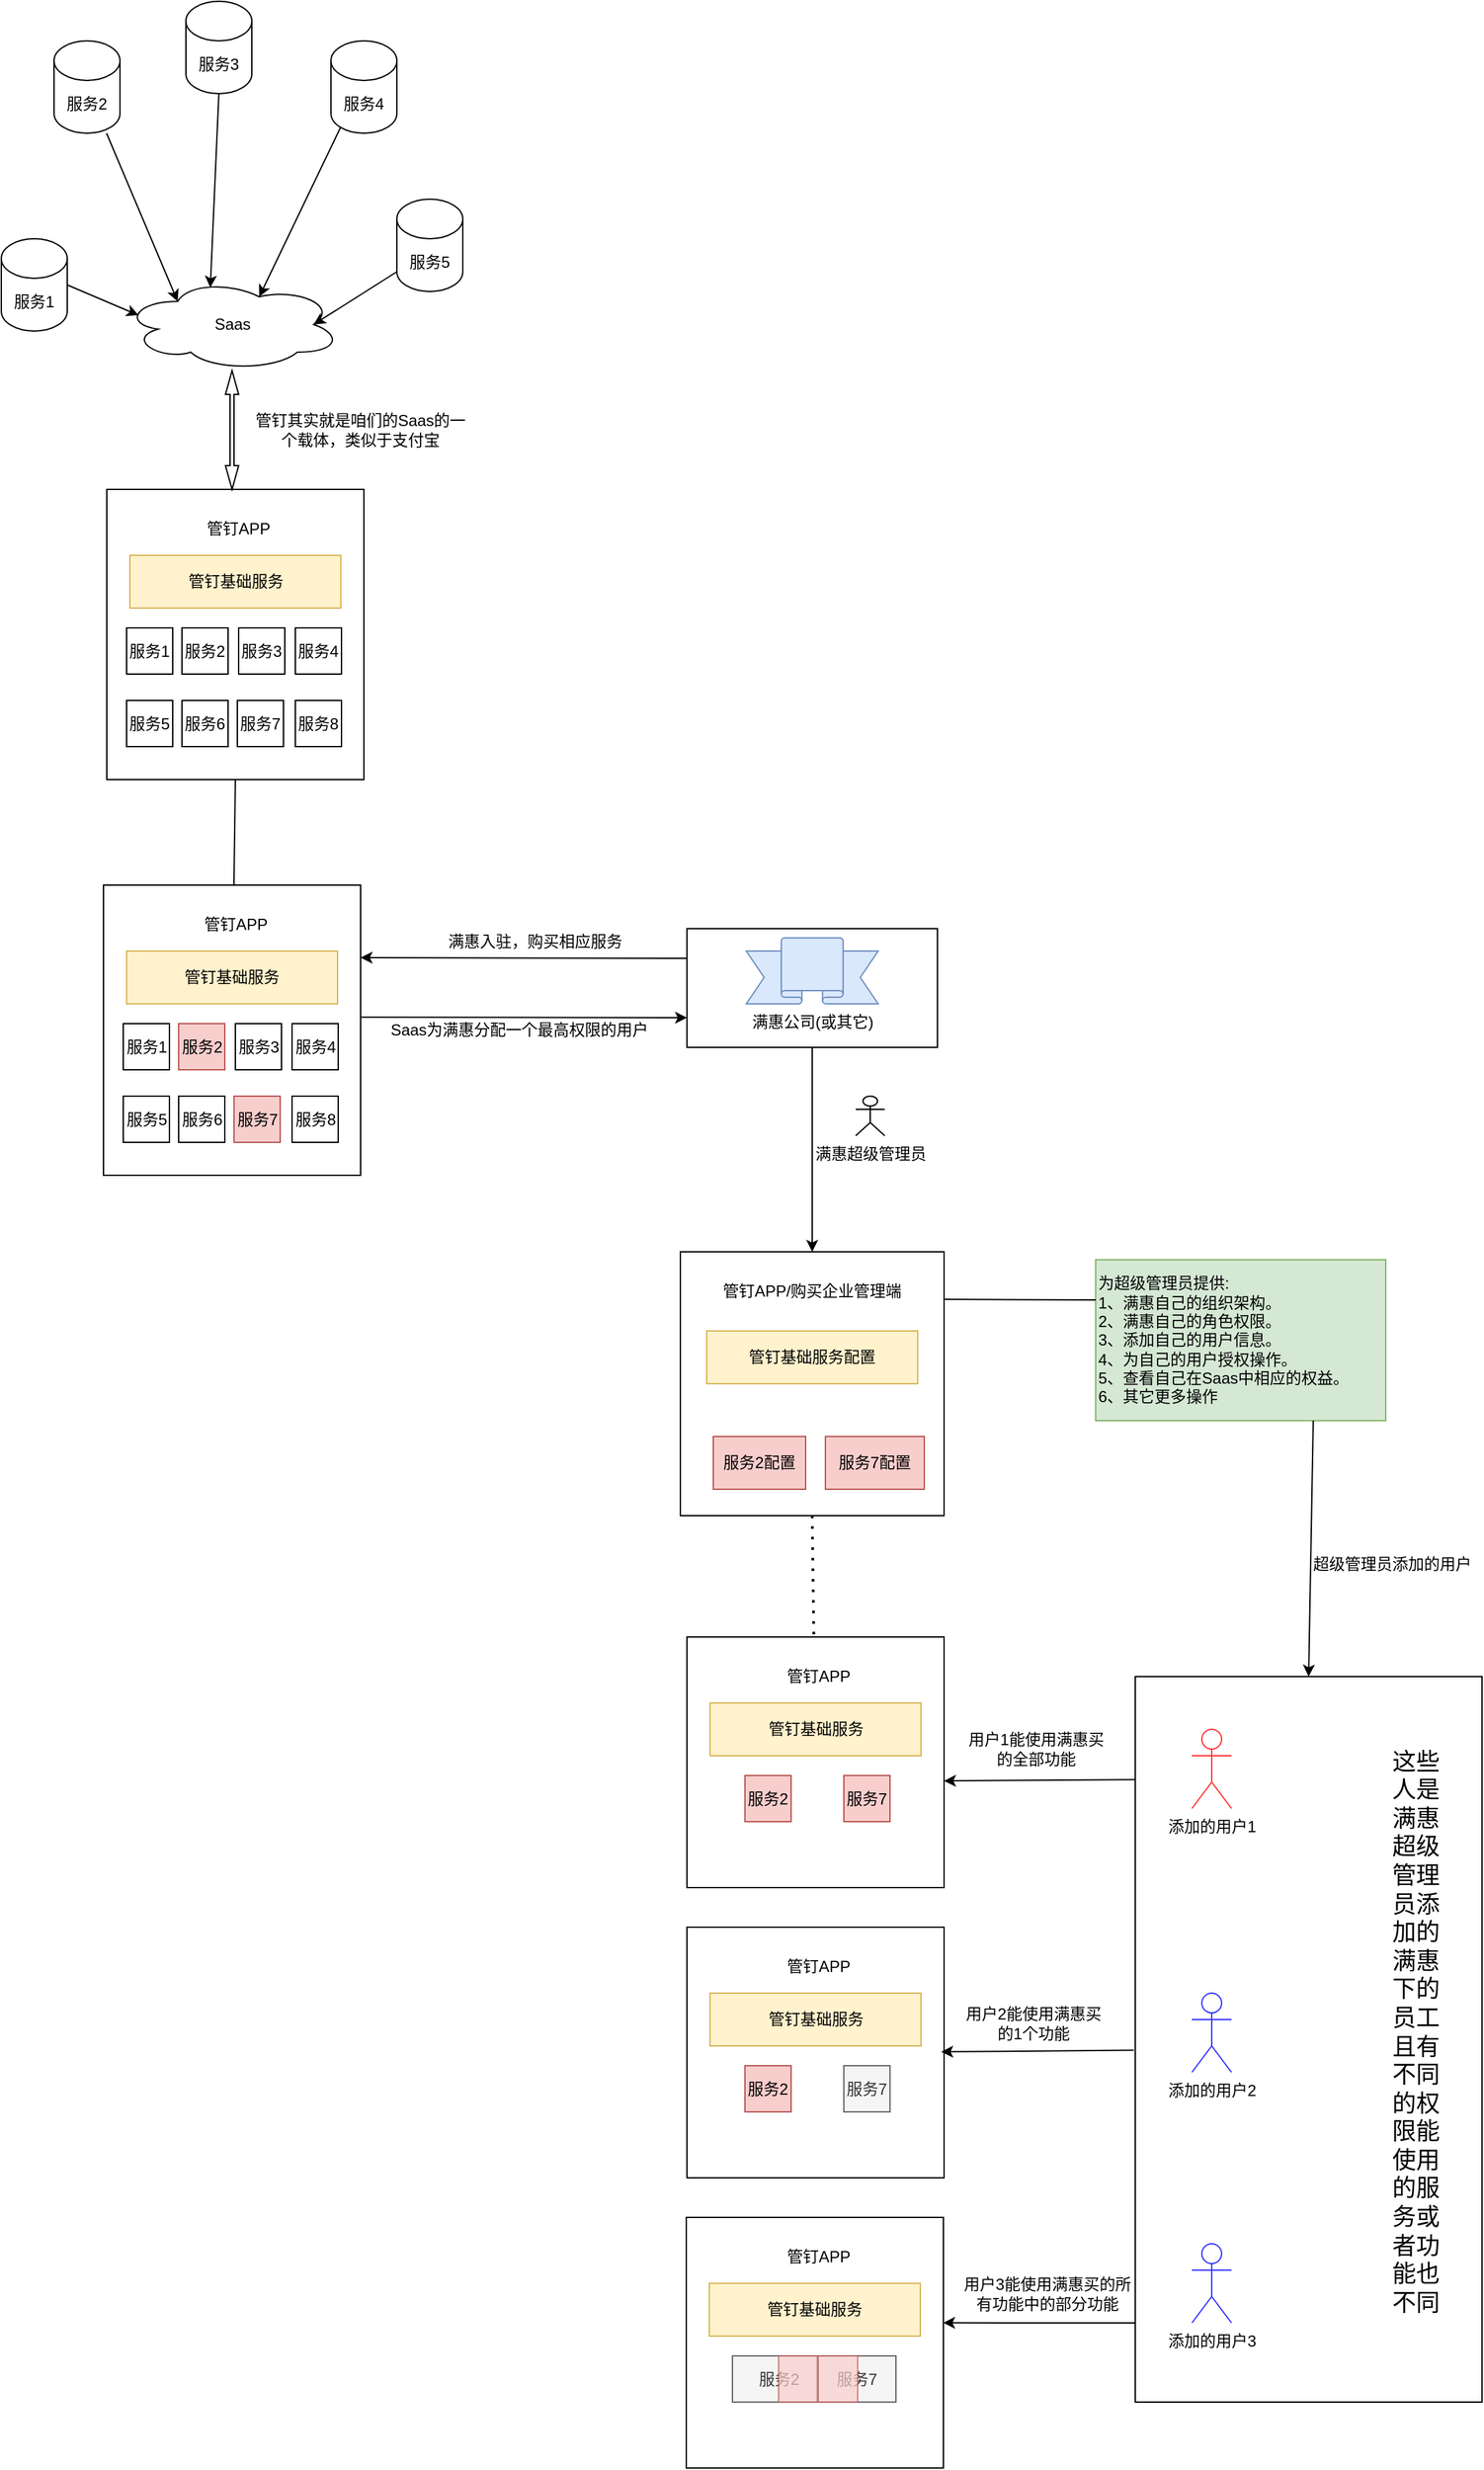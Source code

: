 <mxfile version="14.2.4" type="github">
  <diagram id="RpOZdFJz2ZnUTtg9b3pp" name="Page-1">
    <mxGraphModel dx="1422" dy="794" grid="1" gridSize="10" guides="1" tooltips="1" connect="1" arrows="1" fold="1" page="1" pageScale="1" pageWidth="827" pageHeight="1169" math="0" shadow="0">
      <root>
        <mxCell id="0" />
        <mxCell id="1" parent="0" />
        <mxCell id="KhQuNTbmmZ_W9YEy7QfY-66" value="" style="rounded=0;whiteSpace=wrap;html=1;" vertex="1" parent="1">
          <mxGeometry x="890" y="1340" width="263" height="550" as="geometry" />
        </mxCell>
        <mxCell id="KhQuNTbmmZ_W9YEy7QfY-1" value="Saas" style="ellipse;shape=cloud;whiteSpace=wrap;html=1;" vertex="1" parent="1">
          <mxGeometry x="122.5" y="280" width="165" height="70" as="geometry" />
        </mxCell>
        <mxCell id="KhQuNTbmmZ_W9YEy7QfY-2" value="服务2" style="shape=cylinder3;whiteSpace=wrap;html=1;boundedLbl=1;backgroundOutline=1;size=15;" vertex="1" parent="1">
          <mxGeometry x="70" y="100" width="50" height="70" as="geometry" />
        </mxCell>
        <mxCell id="KhQuNTbmmZ_W9YEy7QfY-3" value="服务3" style="shape=cylinder3;whiteSpace=wrap;html=1;boundedLbl=1;backgroundOutline=1;size=15;" vertex="1" parent="1">
          <mxGeometry x="170" y="70" width="50" height="70" as="geometry" />
        </mxCell>
        <mxCell id="KhQuNTbmmZ_W9YEy7QfY-4" value="服务4" style="shape=cylinder3;whiteSpace=wrap;html=1;boundedLbl=1;backgroundOutline=1;size=15;" vertex="1" parent="1">
          <mxGeometry x="280" y="100" width="50" height="70" as="geometry" />
        </mxCell>
        <mxCell id="KhQuNTbmmZ_W9YEy7QfY-5" value="服务5" style="shape=cylinder3;whiteSpace=wrap;html=1;boundedLbl=1;backgroundOutline=1;size=15;" vertex="1" parent="1">
          <mxGeometry x="330" y="220" width="50" height="70" as="geometry" />
        </mxCell>
        <mxCell id="KhQuNTbmmZ_W9YEy7QfY-6" value="服务1" style="shape=cylinder3;whiteSpace=wrap;html=1;boundedLbl=1;backgroundOutline=1;size=15;" vertex="1" parent="1">
          <mxGeometry x="30" y="250" width="50" height="70" as="geometry" />
        </mxCell>
        <mxCell id="KhQuNTbmmZ_W9YEy7QfY-8" value="" style="endArrow=classic;html=1;exitX=1;exitY=0.5;exitDx=0;exitDy=0;exitPerimeter=0;entryX=0.07;entryY=0.4;entryDx=0;entryDy=0;entryPerimeter=0;" edge="1" parent="1" source="KhQuNTbmmZ_W9YEy7QfY-6" target="KhQuNTbmmZ_W9YEy7QfY-1">
          <mxGeometry width="50" height="50" relative="1" as="geometry">
            <mxPoint x="540" y="490" as="sourcePoint" />
            <mxPoint x="590" y="440" as="targetPoint" />
          </mxGeometry>
        </mxCell>
        <mxCell id="KhQuNTbmmZ_W9YEy7QfY-9" value="" style="endArrow=classic;html=1;entryX=0.25;entryY=0.25;entryDx=0;entryDy=0;entryPerimeter=0;" edge="1" parent="1" source="KhQuNTbmmZ_W9YEy7QfY-2" target="KhQuNTbmmZ_W9YEy7QfY-1">
          <mxGeometry width="50" height="50" relative="1" as="geometry">
            <mxPoint x="140" y="230" as="sourcePoint" />
            <mxPoint x="190" y="180" as="targetPoint" />
          </mxGeometry>
        </mxCell>
        <mxCell id="KhQuNTbmmZ_W9YEy7QfY-11" value="" style="endArrow=classic;html=1;exitX=0.145;exitY=1;exitDx=0;exitDy=-4.35;exitPerimeter=0;entryX=0.625;entryY=0.2;entryDx=0;entryDy=0;entryPerimeter=0;" edge="1" parent="1" source="KhQuNTbmmZ_W9YEy7QfY-4" target="KhQuNTbmmZ_W9YEy7QfY-1">
          <mxGeometry width="50" height="50" relative="1" as="geometry">
            <mxPoint x="160" y="500" as="sourcePoint" />
            <mxPoint x="210" y="450" as="targetPoint" />
          </mxGeometry>
        </mxCell>
        <mxCell id="KhQuNTbmmZ_W9YEy7QfY-12" value="" style="endArrow=classic;html=1;exitX=0;exitY=1;exitDx=0;exitDy=-15;exitPerimeter=0;entryX=0.875;entryY=0.5;entryDx=0;entryDy=0;entryPerimeter=0;" edge="1" parent="1" source="KhQuNTbmmZ_W9YEy7QfY-5" target="KhQuNTbmmZ_W9YEy7QfY-1">
          <mxGeometry width="50" height="50" relative="1" as="geometry">
            <mxPoint x="300" y="460" as="sourcePoint" />
            <mxPoint x="350" y="410" as="targetPoint" />
          </mxGeometry>
        </mxCell>
        <mxCell id="KhQuNTbmmZ_W9YEy7QfY-14" value="" style="endArrow=classic;html=1;exitX=0.5;exitY=1;exitDx=0;exitDy=0;entryX=0.5;entryY=0;entryDx=0;entryDy=0;" edge="1" parent="1" source="KhQuNTbmmZ_W9YEy7QfY-32" target="KhQuNTbmmZ_W9YEy7QfY-49">
          <mxGeometry width="50" height="50" relative="1" as="geometry">
            <mxPoint x="990" y="1240" as="sourcePoint" />
            <mxPoint x="1040" y="1190" as="targetPoint" />
          </mxGeometry>
        </mxCell>
        <mxCell id="KhQuNTbmmZ_W9YEy7QfY-15" value="" style="endArrow=classic;html=1;exitX=0.5;exitY=1;exitDx=0;exitDy=0;exitPerimeter=0;entryX=0.4;entryY=0.1;entryDx=0;entryDy=0;entryPerimeter=0;" edge="1" parent="1" source="KhQuNTbmmZ_W9YEy7QfY-3" target="KhQuNTbmmZ_W9YEy7QfY-1">
          <mxGeometry width="50" height="50" relative="1" as="geometry">
            <mxPoint x="190" y="180" as="sourcePoint" />
            <mxPoint x="240" y="130" as="targetPoint" />
          </mxGeometry>
        </mxCell>
        <mxCell id="KhQuNTbmmZ_W9YEy7QfY-16" value="" style="rounded=0;whiteSpace=wrap;html=1;" vertex="1" parent="1">
          <mxGeometry x="110" y="440" width="195" height="220" as="geometry" />
        </mxCell>
        <mxCell id="KhQuNTbmmZ_W9YEy7QfY-17" value="管钉APP" style="text;html=1;strokeColor=none;fillColor=none;align=center;verticalAlign=middle;whiteSpace=wrap;rounded=0;" vertex="1" parent="1">
          <mxGeometry x="170" y="460" width="80" height="20" as="geometry" />
        </mxCell>
        <mxCell id="KhQuNTbmmZ_W9YEy7QfY-18" value="管钉基础服务" style="rounded=0;whiteSpace=wrap;html=1;fillColor=#fff2cc;strokeColor=#d6b656;" vertex="1" parent="1">
          <mxGeometry x="127.5" y="490" width="160" height="40" as="geometry" />
        </mxCell>
        <mxCell id="KhQuNTbmmZ_W9YEy7QfY-20" value="服务1" style="rounded=0;whiteSpace=wrap;html=1;" vertex="1" parent="1">
          <mxGeometry x="125" y="545" width="35" height="35" as="geometry" />
        </mxCell>
        <mxCell id="KhQuNTbmmZ_W9YEy7QfY-22" value="服务2" style="rounded=0;whiteSpace=wrap;html=1;" vertex="1" parent="1">
          <mxGeometry x="167" y="545" width="35" height="35" as="geometry" />
        </mxCell>
        <mxCell id="KhQuNTbmmZ_W9YEy7QfY-23" value="服务3" style="rounded=0;whiteSpace=wrap;html=1;" vertex="1" parent="1">
          <mxGeometry x="210" y="545" width="35" height="35" as="geometry" />
        </mxCell>
        <mxCell id="KhQuNTbmmZ_W9YEy7QfY-24" value="服务4" style="rounded=0;whiteSpace=wrap;html=1;" vertex="1" parent="1">
          <mxGeometry x="253" y="545" width="35" height="35" as="geometry" />
        </mxCell>
        <mxCell id="KhQuNTbmmZ_W9YEy7QfY-25" value="服务7" style="rounded=0;whiteSpace=wrap;html=1;" vertex="1" parent="1">
          <mxGeometry x="209" y="600" width="35" height="35" as="geometry" />
        </mxCell>
        <mxCell id="KhQuNTbmmZ_W9YEy7QfY-26" value="服务6" style="rounded=0;whiteSpace=wrap;html=1;" vertex="1" parent="1">
          <mxGeometry x="167" y="600" width="35" height="35" as="geometry" />
        </mxCell>
        <mxCell id="KhQuNTbmmZ_W9YEy7QfY-27" value="服务5" style="rounded=0;whiteSpace=wrap;html=1;" vertex="1" parent="1">
          <mxGeometry x="125" y="600" width="35" height="35" as="geometry" />
        </mxCell>
        <mxCell id="KhQuNTbmmZ_W9YEy7QfY-28" value="服务8" style="rounded=0;whiteSpace=wrap;html=1;" vertex="1" parent="1">
          <mxGeometry x="253" y="600" width="35" height="35" as="geometry" />
        </mxCell>
        <mxCell id="KhQuNTbmmZ_W9YEy7QfY-29" value="" style="shape=doubleArrow;direction=south;whiteSpace=wrap;html=1;" vertex="1" parent="1">
          <mxGeometry x="200" y="350" width="10" height="90" as="geometry" />
        </mxCell>
        <mxCell id="KhQuNTbmmZ_W9YEy7QfY-30" value="管钉其实就是咱们的Saas的一个载体，类似于支付宝" style="text;html=1;fillColor=none;align=center;verticalAlign=middle;whiteSpace=wrap;rounded=0;" vertex="1" parent="1">
          <mxGeometry x="220" y="365" width="165" height="60" as="geometry" />
        </mxCell>
        <mxCell id="KhQuNTbmmZ_W9YEy7QfY-33" value="" style="group" vertex="1" connectable="0" parent="1">
          <mxGeometry x="550" y="773" width="190" height="90" as="geometry" />
        </mxCell>
        <mxCell id="KhQuNTbmmZ_W9YEy7QfY-32" value="" style="rounded=0;whiteSpace=wrap;html=1;strokeColor=#000000;" vertex="1" parent="KhQuNTbmmZ_W9YEy7QfY-33">
          <mxGeometry width="190" height="90" as="geometry" />
        </mxCell>
        <mxCell id="KhQuNTbmmZ_W9YEy7QfY-31" value="满惠公司(或其它)" style="verticalLabelPosition=bottom;verticalAlign=top;html=1;shape=mxgraph.basic.banner;strokeColor=#6c8ebf;fillColor=#dae8fc;" vertex="1" parent="KhQuNTbmmZ_W9YEy7QfY-33">
          <mxGeometry x="45" y="7" width="100" height="50" as="geometry" />
        </mxCell>
        <mxCell id="KhQuNTbmmZ_W9YEy7QfY-34" value="" style="rounded=0;whiteSpace=wrap;html=1;" vertex="1" parent="1">
          <mxGeometry x="107.5" y="740" width="195" height="220" as="geometry" />
        </mxCell>
        <mxCell id="KhQuNTbmmZ_W9YEy7QfY-35" value="管钉APP" style="text;html=1;strokeColor=none;fillColor=none;align=center;verticalAlign=middle;whiteSpace=wrap;rounded=0;" vertex="1" parent="1">
          <mxGeometry x="167.5" y="760" width="80" height="20" as="geometry" />
        </mxCell>
        <mxCell id="KhQuNTbmmZ_W9YEy7QfY-36" value="管钉基础服务" style="rounded=0;whiteSpace=wrap;html=1;fillColor=#fff2cc;strokeColor=#d6b656;" vertex="1" parent="1">
          <mxGeometry x="125" y="790" width="160" height="40" as="geometry" />
        </mxCell>
        <mxCell id="KhQuNTbmmZ_W9YEy7QfY-37" value="服务1" style="rounded=0;whiteSpace=wrap;html=1;" vertex="1" parent="1">
          <mxGeometry x="122.5" y="845" width="35" height="35" as="geometry" />
        </mxCell>
        <mxCell id="KhQuNTbmmZ_W9YEy7QfY-38" value="服务2" style="rounded=0;whiteSpace=wrap;html=1;fillColor=#f8cecc;strokeColor=#b85450;" vertex="1" parent="1">
          <mxGeometry x="164.5" y="845" width="35" height="35" as="geometry" />
        </mxCell>
        <mxCell id="KhQuNTbmmZ_W9YEy7QfY-39" value="服务3" style="rounded=0;whiteSpace=wrap;html=1;" vertex="1" parent="1">
          <mxGeometry x="207.5" y="845" width="35" height="35" as="geometry" />
        </mxCell>
        <mxCell id="KhQuNTbmmZ_W9YEy7QfY-40" value="服务4" style="rounded=0;whiteSpace=wrap;html=1;" vertex="1" parent="1">
          <mxGeometry x="250.5" y="845" width="35" height="35" as="geometry" />
        </mxCell>
        <mxCell id="KhQuNTbmmZ_W9YEy7QfY-41" value="服务7" style="rounded=0;whiteSpace=wrap;html=1;fillColor=#f8cecc;strokeColor=#b85450;" vertex="1" parent="1">
          <mxGeometry x="206.5" y="900" width="35" height="35" as="geometry" />
        </mxCell>
        <mxCell id="KhQuNTbmmZ_W9YEy7QfY-42" value="服务6" style="rounded=0;whiteSpace=wrap;html=1;" vertex="1" parent="1">
          <mxGeometry x="164.5" y="900" width="35" height="35" as="geometry" />
        </mxCell>
        <mxCell id="KhQuNTbmmZ_W9YEy7QfY-43" value="服务5" style="rounded=0;whiteSpace=wrap;html=1;" vertex="1" parent="1">
          <mxGeometry x="122.5" y="900" width="35" height="35" as="geometry" />
        </mxCell>
        <mxCell id="KhQuNTbmmZ_W9YEy7QfY-44" value="服务8" style="rounded=0;whiteSpace=wrap;html=1;" vertex="1" parent="1">
          <mxGeometry x="250.5" y="900" width="35" height="35" as="geometry" />
        </mxCell>
        <mxCell id="KhQuNTbmmZ_W9YEy7QfY-45" value="" style="endArrow=classic;html=1;exitX=0;exitY=0.25;exitDx=0;exitDy=0;entryX=1;entryY=0.25;entryDx=0;entryDy=0;" edge="1" parent="1" source="KhQuNTbmmZ_W9YEy7QfY-32" target="KhQuNTbmmZ_W9YEy7QfY-34">
          <mxGeometry width="50" height="50" relative="1" as="geometry">
            <mxPoint x="550" y="830" as="sourcePoint" />
            <mxPoint x="600" y="780" as="targetPoint" />
          </mxGeometry>
        </mxCell>
        <mxCell id="KhQuNTbmmZ_W9YEy7QfY-46" value="" style="endArrow=classic;html=1;exitX=1.003;exitY=0.455;exitDx=0;exitDy=0;entryX=0;entryY=0.75;entryDx=0;entryDy=0;exitPerimeter=0;" edge="1" parent="1" source="KhQuNTbmmZ_W9YEy7QfY-34" target="KhQuNTbmmZ_W9YEy7QfY-32">
          <mxGeometry width="50" height="50" relative="1" as="geometry">
            <mxPoint x="550" y="830" as="sourcePoint" />
            <mxPoint x="600" y="780" as="targetPoint" />
          </mxGeometry>
        </mxCell>
        <mxCell id="KhQuNTbmmZ_W9YEy7QfY-47" value="满惠入驻，购买相应服务" style="text;html=1;strokeColor=none;fillColor=none;align=center;verticalAlign=middle;whiteSpace=wrap;rounded=0;" vertex="1" parent="1">
          <mxGeometry x="360" y="773" width="150" height="20" as="geometry" />
        </mxCell>
        <mxCell id="KhQuNTbmmZ_W9YEy7QfY-48" value="Saas为满惠分配一个最高权限的用户" style="text;html=1;strokeColor=none;fillColor=none;align=center;verticalAlign=middle;whiteSpace=wrap;rounded=0;" vertex="1" parent="1">
          <mxGeometry x="310" y="845" width="226" height="10" as="geometry" />
        </mxCell>
        <mxCell id="KhQuNTbmmZ_W9YEy7QfY-49" value="" style="rounded=0;whiteSpace=wrap;html=1;strokeColor=#000000;" vertex="1" parent="1">
          <mxGeometry x="545" y="1018" width="200" height="200" as="geometry" />
        </mxCell>
        <mxCell id="KhQuNTbmmZ_W9YEy7QfY-50" value="管钉APP/购买企业管理端" style="text;html=1;strokeColor=none;fillColor=none;align=center;verticalAlign=middle;whiteSpace=wrap;rounded=0;" vertex="1" parent="1">
          <mxGeometry x="570" y="1038" width="150" height="20" as="geometry" />
        </mxCell>
        <mxCell id="KhQuNTbmmZ_W9YEy7QfY-51" value="管钉基础服务配置" style="rounded=0;whiteSpace=wrap;html=1;fillColor=#fff2cc;strokeColor=#d6b656;" vertex="1" parent="1">
          <mxGeometry x="565" y="1078" width="160" height="40" as="geometry" />
        </mxCell>
        <mxCell id="KhQuNTbmmZ_W9YEy7QfY-53" value="服务2配置" style="rounded=0;whiteSpace=wrap;html=1;fillColor=#f8cecc;strokeColor=#b85450;" vertex="1" parent="1">
          <mxGeometry x="570" y="1158" width="70" height="40" as="geometry" />
        </mxCell>
        <mxCell id="KhQuNTbmmZ_W9YEy7QfY-54" value="服务7配置" style="rounded=0;whiteSpace=wrap;html=1;fillColor=#f8cecc;strokeColor=#b85450;" vertex="1" parent="1">
          <mxGeometry x="655" y="1158" width="75" height="40" as="geometry" />
        </mxCell>
        <mxCell id="KhQuNTbmmZ_W9YEy7QfY-55" value="满惠超级管理员" style="shape=umlActor;verticalLabelPosition=bottom;verticalAlign=top;html=1;outlineConnect=0;strokeColor=#000000;" vertex="1" parent="1">
          <mxGeometry x="678" y="900" width="22" height="30" as="geometry" />
        </mxCell>
        <mxCell id="KhQuNTbmmZ_W9YEy7QfY-57" value="为超级管理员提供:&lt;br&gt;1、满惠自己的组织架构。&lt;br&gt;2、满惠自己的角色权限。&lt;br&gt;3、添加自己的用户信息。&lt;br&gt;4、为自己的用户授权操作。&lt;br&gt;5、查看自己在Saas中相应的权益。&lt;br&gt;6、其它更多操作" style="text;html=1;fillColor=#d5e8d4;align=left;verticalAlign=middle;whiteSpace=wrap;rounded=0;strokeColor=#82b366;" vertex="1" parent="1">
          <mxGeometry x="860" y="1024" width="220" height="122" as="geometry" />
        </mxCell>
        <mxCell id="KhQuNTbmmZ_W9YEy7QfY-58" value="" style="endArrow=none;html=1;exitX=1;exitY=0.18;exitDx=0;exitDy=0;exitPerimeter=0;entryX=0;entryY=0.25;entryDx=0;entryDy=0;" edge="1" parent="1" source="KhQuNTbmmZ_W9YEy7QfY-49" target="KhQuNTbmmZ_W9YEy7QfY-57">
          <mxGeometry width="50" height="50" relative="1" as="geometry">
            <mxPoint x="750" y="1100" as="sourcePoint" />
            <mxPoint x="800" y="1050" as="targetPoint" />
          </mxGeometry>
        </mxCell>
        <mxCell id="KhQuNTbmmZ_W9YEy7QfY-59" value="" style="endArrow=none;html=1;exitX=0.5;exitY=1;exitDx=0;exitDy=0;" edge="1" parent="1" source="KhQuNTbmmZ_W9YEy7QfY-16" target="KhQuNTbmmZ_W9YEy7QfY-34">
          <mxGeometry width="50" height="50" relative="1" as="geometry">
            <mxPoint x="550" y="710" as="sourcePoint" />
            <mxPoint x="600" y="660" as="targetPoint" />
          </mxGeometry>
        </mxCell>
        <mxCell id="KhQuNTbmmZ_W9YEy7QfY-60" value="添加的用户1" style="shape=umlActor;verticalLabelPosition=bottom;verticalAlign=top;html=1;outlineConnect=0;strokeColor=#FF3333;" vertex="1" parent="1">
          <mxGeometry x="933" y="1380" width="30" height="60" as="geometry" />
        </mxCell>
        <mxCell id="KhQuNTbmmZ_W9YEy7QfY-61" value="添加的用户2" style="shape=umlActor;verticalLabelPosition=bottom;verticalAlign=top;html=1;outlineConnect=0;strokeColor=#3333FF;" vertex="1" parent="1">
          <mxGeometry x="933" y="1580" width="30" height="60" as="geometry" />
        </mxCell>
        <mxCell id="KhQuNTbmmZ_W9YEy7QfY-62" value="添加的用户3" style="shape=umlActor;verticalLabelPosition=bottom;verticalAlign=top;html=1;outlineConnect=0;strokeColor=#3333FF;" vertex="1" parent="1">
          <mxGeometry x="933" y="1770" width="30" height="60" as="geometry" />
        </mxCell>
        <mxCell id="KhQuNTbmmZ_W9YEy7QfY-67" value="&lt;font style=&quot;font-size: 18px&quot;&gt;这些人是满惠超级管理员添加的满惠下的员工且有不同的权限能使用的服务或者功能也不同&lt;/font&gt;" style="text;html=1;strokeColor=none;fillColor=none;align=center;verticalAlign=middle;whiteSpace=wrap;rounded=0;" vertex="1" parent="1">
          <mxGeometry x="1083" y="1395" width="40" height="430" as="geometry" />
        </mxCell>
        <mxCell id="KhQuNTbmmZ_W9YEy7QfY-80" value="" style="group" vertex="1" connectable="0" parent="1">
          <mxGeometry x="550" y="1310" width="195" height="190" as="geometry" />
        </mxCell>
        <mxCell id="KhQuNTbmmZ_W9YEy7QfY-68" value="" style="rounded=0;whiteSpace=wrap;html=1;" vertex="1" parent="KhQuNTbmmZ_W9YEy7QfY-80">
          <mxGeometry width="195" height="190" as="geometry" />
        </mxCell>
        <mxCell id="KhQuNTbmmZ_W9YEy7QfY-69" value="管钉APP" style="text;html=1;strokeColor=none;fillColor=none;align=center;verticalAlign=middle;whiteSpace=wrap;rounded=0;" vertex="1" parent="KhQuNTbmmZ_W9YEy7QfY-80">
          <mxGeometry x="60" y="20" width="80" height="20" as="geometry" />
        </mxCell>
        <mxCell id="KhQuNTbmmZ_W9YEy7QfY-70" value="管钉基础服务" style="rounded=0;whiteSpace=wrap;html=1;fillColor=#fff2cc;strokeColor=#d6b656;" vertex="1" parent="KhQuNTbmmZ_W9YEy7QfY-80">
          <mxGeometry x="17.5" y="50" width="160" height="40" as="geometry" />
        </mxCell>
        <mxCell id="KhQuNTbmmZ_W9YEy7QfY-72" value="服务2" style="rounded=0;whiteSpace=wrap;html=1;fillColor=#f8cecc;strokeColor=#b85450;" vertex="1" parent="KhQuNTbmmZ_W9YEy7QfY-80">
          <mxGeometry x="44" y="105" width="35" height="35" as="geometry" />
        </mxCell>
        <mxCell id="KhQuNTbmmZ_W9YEy7QfY-75" value="服务7" style="rounded=0;whiteSpace=wrap;html=1;fillColor=#f8cecc;strokeColor=#b85450;" vertex="1" parent="KhQuNTbmmZ_W9YEy7QfY-80">
          <mxGeometry x="119" y="105" width="35" height="35" as="geometry" />
        </mxCell>
        <mxCell id="KhQuNTbmmZ_W9YEy7QfY-82" value="" style="group" vertex="1" connectable="0" parent="1">
          <mxGeometry x="550" y="1530" width="195" height="190" as="geometry" />
        </mxCell>
        <mxCell id="KhQuNTbmmZ_W9YEy7QfY-83" value="" style="rounded=0;whiteSpace=wrap;html=1;" vertex="1" parent="KhQuNTbmmZ_W9YEy7QfY-82">
          <mxGeometry width="195" height="190" as="geometry" />
        </mxCell>
        <mxCell id="KhQuNTbmmZ_W9YEy7QfY-84" value="管钉APP" style="text;html=1;strokeColor=none;fillColor=none;align=center;verticalAlign=middle;whiteSpace=wrap;rounded=0;" vertex="1" parent="KhQuNTbmmZ_W9YEy7QfY-82">
          <mxGeometry x="60" y="20" width="80" height="20" as="geometry" />
        </mxCell>
        <mxCell id="KhQuNTbmmZ_W9YEy7QfY-85" value="管钉基础服务" style="rounded=0;whiteSpace=wrap;html=1;fillColor=#fff2cc;strokeColor=#d6b656;" vertex="1" parent="KhQuNTbmmZ_W9YEy7QfY-82">
          <mxGeometry x="17.5" y="50" width="160" height="40" as="geometry" />
        </mxCell>
        <mxCell id="KhQuNTbmmZ_W9YEy7QfY-86" value="服务2" style="rounded=0;whiteSpace=wrap;html=1;fillColor=#f8cecc;strokeColor=#b85450;" vertex="1" parent="KhQuNTbmmZ_W9YEy7QfY-82">
          <mxGeometry x="44" y="105" width="35" height="35" as="geometry" />
        </mxCell>
        <mxCell id="KhQuNTbmmZ_W9YEy7QfY-87" value="服务7" style="rounded=0;whiteSpace=wrap;html=1;fillColor=#f5f5f5;strokeColor=#666666;fontColor=#333333;" vertex="1" parent="KhQuNTbmmZ_W9YEy7QfY-82">
          <mxGeometry x="119" y="105" width="35" height="35" as="geometry" />
        </mxCell>
        <mxCell id="KhQuNTbmmZ_W9YEy7QfY-89" value="" style="group;opacity=35;" vertex="1" connectable="0" parent="1">
          <mxGeometry x="549.5" y="1750" width="195" height="190" as="geometry" />
        </mxCell>
        <mxCell id="KhQuNTbmmZ_W9YEy7QfY-90" value="" style="rounded=0;whiteSpace=wrap;html=1;" vertex="1" parent="KhQuNTbmmZ_W9YEy7QfY-89">
          <mxGeometry width="195" height="190" as="geometry" />
        </mxCell>
        <mxCell id="KhQuNTbmmZ_W9YEy7QfY-91" value="管钉APP" style="text;html=1;strokeColor=none;fillColor=none;align=center;verticalAlign=middle;whiteSpace=wrap;rounded=0;" vertex="1" parent="KhQuNTbmmZ_W9YEy7QfY-89">
          <mxGeometry x="60" y="20" width="80" height="20" as="geometry" />
        </mxCell>
        <mxCell id="KhQuNTbmmZ_W9YEy7QfY-92" value="管钉基础服务" style="rounded=0;whiteSpace=wrap;html=1;fillColor=#fff2cc;strokeColor=#d6b656;" vertex="1" parent="KhQuNTbmmZ_W9YEy7QfY-89">
          <mxGeometry x="17.5" y="50" width="160" height="40" as="geometry" />
        </mxCell>
        <mxCell id="KhQuNTbmmZ_W9YEy7QfY-93" value="服务2" style="rounded=0;whiteSpace=wrap;html=1;fillColor=#f5f5f5;strokeColor=#666666;fontColor=#333333;" vertex="1" parent="KhQuNTbmmZ_W9YEy7QfY-89">
          <mxGeometry x="35" y="105" width="70" height="35" as="geometry" />
        </mxCell>
        <mxCell id="KhQuNTbmmZ_W9YEy7QfY-94" value="服务7" style="rounded=0;whiteSpace=wrap;html=1;fillColor=#f5f5f5;strokeColor=#666666;fontColor=#333333;" vertex="1" parent="KhQuNTbmmZ_W9YEy7QfY-89">
          <mxGeometry x="99" y="105" width="60" height="35" as="geometry" />
        </mxCell>
        <mxCell id="KhQuNTbmmZ_W9YEy7QfY-95" value="" style="rounded=0;whiteSpace=wrap;html=1;strokeColor=#b85450;fillColor=#f8cecc;opacity=70;" vertex="1" parent="KhQuNTbmmZ_W9YEy7QfY-89">
          <mxGeometry x="70" y="105" width="30" height="35" as="geometry" />
        </mxCell>
        <mxCell id="KhQuNTbmmZ_W9YEy7QfY-103" value="" style="rounded=0;whiteSpace=wrap;html=1;strokeColor=#b85450;fillColor=#f8cecc;opacity=70;" vertex="1" parent="KhQuNTbmmZ_W9YEy7QfY-89">
          <mxGeometry x="100" y="105" width="30" height="35" as="geometry" />
        </mxCell>
        <mxCell id="KhQuNTbmmZ_W9YEy7QfY-104" value="" style="endArrow=classic;html=1;exitX=0.75;exitY=1;exitDx=0;exitDy=0;entryX=0.5;entryY=0;entryDx=0;entryDy=0;" edge="1" parent="1" source="KhQuNTbmmZ_W9YEy7QfY-57" target="KhQuNTbmmZ_W9YEy7QfY-66">
          <mxGeometry width="50" height="50" relative="1" as="geometry">
            <mxPoint x="550" y="1280" as="sourcePoint" />
            <mxPoint x="600" y="1230" as="targetPoint" />
          </mxGeometry>
        </mxCell>
        <mxCell id="KhQuNTbmmZ_W9YEy7QfY-105" value="超级管理员添加的用户" style="text;html=1;strokeColor=none;fillColor=none;align=center;verticalAlign=middle;whiteSpace=wrap;rounded=0;opacity=70;" vertex="1" parent="1">
          <mxGeometry x="1020" y="1230" width="130" height="50" as="geometry" />
        </mxCell>
        <mxCell id="KhQuNTbmmZ_W9YEy7QfY-106" value="" style="endArrow=classic;html=1;exitX=0;exitY=0.142;exitDx=0;exitDy=0;exitPerimeter=0;entryX=1;entryY=0.574;entryDx=0;entryDy=0;entryPerimeter=0;" edge="1" parent="1" source="KhQuNTbmmZ_W9YEy7QfY-66" target="KhQuNTbmmZ_W9YEy7QfY-68">
          <mxGeometry width="50" height="50" relative="1" as="geometry">
            <mxPoint x="882.104" y="1418.15" as="sourcePoint" />
            <mxPoint x="745" y="1406.959" as="targetPoint" />
          </mxGeometry>
        </mxCell>
        <mxCell id="KhQuNTbmmZ_W9YEy7QfY-107" value="用户1能使用满惠买的全部功能" style="text;html=1;strokeColor=none;fillColor=none;align=center;verticalAlign=middle;whiteSpace=wrap;rounded=0;opacity=70;" vertex="1" parent="1">
          <mxGeometry x="760" y="1390" width="110" height="10" as="geometry" />
        </mxCell>
        <mxCell id="KhQuNTbmmZ_W9YEy7QfY-108" value="用户2能使用满惠买的1个功能" style="text;html=1;strokeColor=none;fillColor=none;align=center;verticalAlign=middle;whiteSpace=wrap;rounded=0;opacity=70;" vertex="1" parent="1">
          <mxGeometry x="757.9" y="1595.43" width="110" height="14.57" as="geometry" />
        </mxCell>
        <mxCell id="KhQuNTbmmZ_W9YEy7QfY-109" value="" style="endArrow=classic;html=1;exitX=-0.004;exitY=0.515;exitDx=0;exitDy=0;exitPerimeter=0;entryX=1;entryY=0.574;entryDx=0;entryDy=0;entryPerimeter=0;" edge="1" parent="1" source="KhQuNTbmmZ_W9YEy7QfY-66">
          <mxGeometry width="50" height="50" relative="1" as="geometry">
            <mxPoint x="880.004" y="1623.58" as="sourcePoint" />
            <mxPoint x="742.9" y="1624.49" as="targetPoint" />
          </mxGeometry>
        </mxCell>
        <mxCell id="KhQuNTbmmZ_W9YEy7QfY-110" value="用户3能使用满惠买的所有功能中的部分功能" style="text;html=1;strokeColor=none;fillColor=none;align=center;verticalAlign=middle;whiteSpace=wrap;rounded=0;opacity=70;" vertex="1" parent="1">
          <mxGeometry x="757.9" y="1800.85" width="130.65" height="14.57" as="geometry" />
        </mxCell>
        <mxCell id="KhQuNTbmmZ_W9YEy7QfY-111" value="" style="endArrow=classic;html=1;exitX=0;exitY=0.891;exitDx=0;exitDy=0;exitPerimeter=0;entryX=1;entryY=0.574;entryDx=0;entryDy=0;entryPerimeter=0;" edge="1" parent="1" source="KhQuNTbmmZ_W9YEy7QfY-66">
          <mxGeometry width="50" height="50" relative="1" as="geometry">
            <mxPoint x="881.454" y="1829" as="sourcePoint" />
            <mxPoint x="744.35" y="1829.91" as="targetPoint" />
          </mxGeometry>
        </mxCell>
        <mxCell id="KhQuNTbmmZ_W9YEy7QfY-112" value="" style="endArrow=none;dashed=1;html=1;dashPattern=1 3;strokeWidth=2;exitX=0.5;exitY=1;exitDx=0;exitDy=0;" edge="1" parent="1" source="KhQuNTbmmZ_W9YEy7QfY-49" target="KhQuNTbmmZ_W9YEy7QfY-68">
          <mxGeometry width="50" height="50" relative="1" as="geometry">
            <mxPoint x="540" y="1480" as="sourcePoint" />
            <mxPoint x="590" y="1430" as="targetPoint" />
          </mxGeometry>
        </mxCell>
      </root>
    </mxGraphModel>
  </diagram>
</mxfile>
